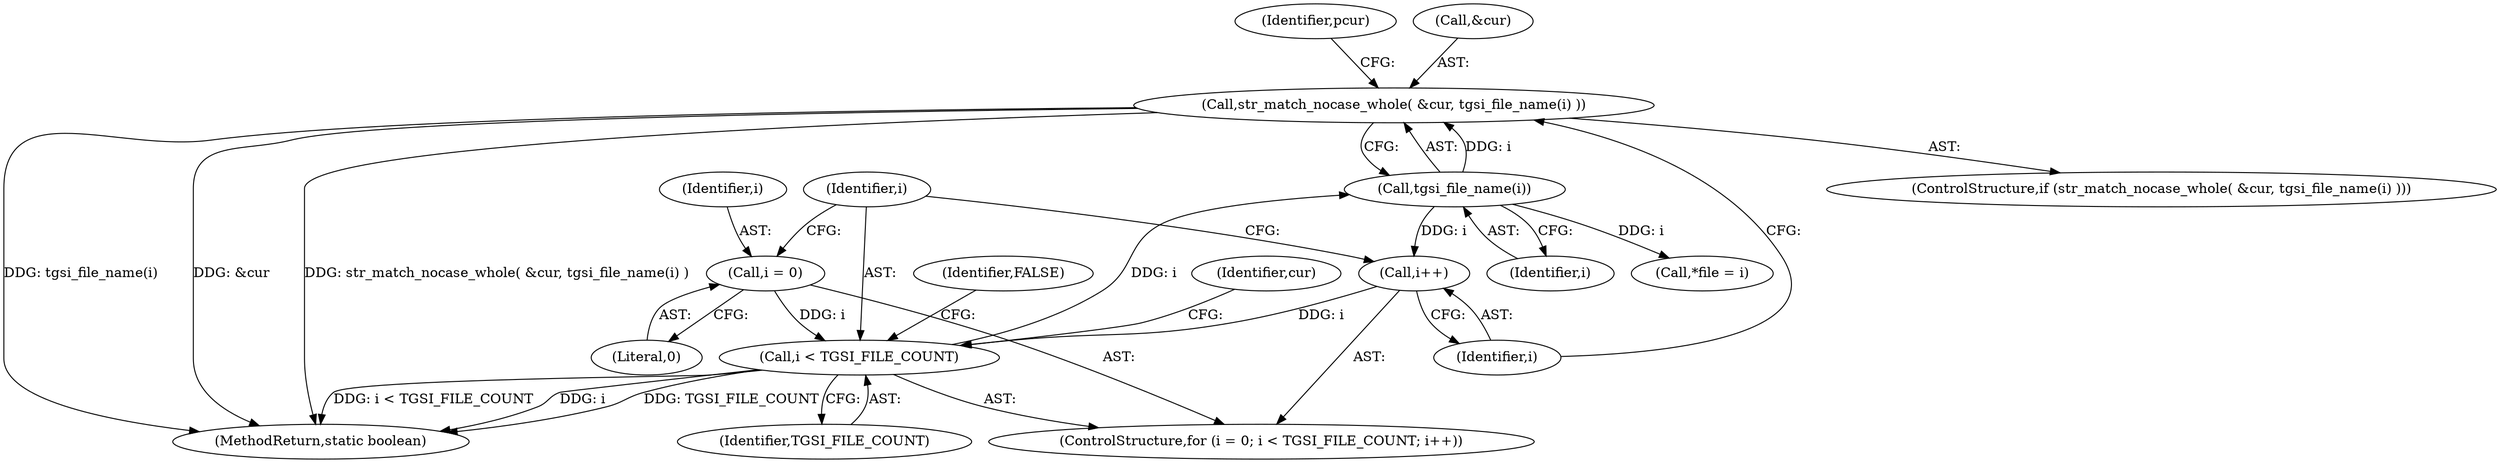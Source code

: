 digraph "0_virglrenderer_e534b51ca3c3cd25f3990589932a9ed711c59b27@pointer" {
"1000597" [label="(Call,str_match_nocase_whole( &cur, tgsi_file_name(i) ))"];
"1000600" [label="(Call,tgsi_file_name(i))"];
"1000585" [label="(Call,i < TGSI_FILE_COUNT)"];
"1000588" [label="(Call,i++)"];
"1000582" [label="(Call,i = 0)"];
"1000605" [label="(Identifier,pcur)"];
"1004155" [label="(MethodReturn,static boolean)"];
"1000601" [label="(Identifier,i)"];
"1000596" [label="(ControlStructure,if (str_match_nocase_whole( &cur, tgsi_file_name(i) )))"];
"1000588" [label="(Call,i++)"];
"1000581" [label="(ControlStructure,for (i = 0; i < TGSI_FILE_COUNT; i++))"];
"1000587" [label="(Identifier,TGSI_FILE_COUNT)"];
"1000597" [label="(Call,str_match_nocase_whole( &cur, tgsi_file_name(i) ))"];
"1000583" [label="(Identifier,i)"];
"1000593" [label="(Identifier,cur)"];
"1000598" [label="(Call,&cur)"];
"1000614" [label="(Identifier,FALSE)"];
"1000586" [label="(Identifier,i)"];
"1000589" [label="(Identifier,i)"];
"1000585" [label="(Call,i < TGSI_FILE_COUNT)"];
"1000582" [label="(Call,i = 0)"];
"1000584" [label="(Literal,0)"];
"1000600" [label="(Call,tgsi_file_name(i))"];
"1000607" [label="(Call,*file = i)"];
"1000597" -> "1000596"  [label="AST: "];
"1000597" -> "1000600"  [label="CFG: "];
"1000598" -> "1000597"  [label="AST: "];
"1000600" -> "1000597"  [label="AST: "];
"1000605" -> "1000597"  [label="CFG: "];
"1000589" -> "1000597"  [label="CFG: "];
"1000597" -> "1004155"  [label="DDG: &cur"];
"1000597" -> "1004155"  [label="DDG: str_match_nocase_whole( &cur, tgsi_file_name(i) )"];
"1000597" -> "1004155"  [label="DDG: tgsi_file_name(i)"];
"1000600" -> "1000597"  [label="DDG: i"];
"1000600" -> "1000601"  [label="CFG: "];
"1000601" -> "1000600"  [label="AST: "];
"1000600" -> "1000588"  [label="DDG: i"];
"1000585" -> "1000600"  [label="DDG: i"];
"1000600" -> "1000607"  [label="DDG: i"];
"1000585" -> "1000581"  [label="AST: "];
"1000585" -> "1000587"  [label="CFG: "];
"1000586" -> "1000585"  [label="AST: "];
"1000587" -> "1000585"  [label="AST: "];
"1000593" -> "1000585"  [label="CFG: "];
"1000614" -> "1000585"  [label="CFG: "];
"1000585" -> "1004155"  [label="DDG: i"];
"1000585" -> "1004155"  [label="DDG: TGSI_FILE_COUNT"];
"1000585" -> "1004155"  [label="DDG: i < TGSI_FILE_COUNT"];
"1000588" -> "1000585"  [label="DDG: i"];
"1000582" -> "1000585"  [label="DDG: i"];
"1000588" -> "1000581"  [label="AST: "];
"1000588" -> "1000589"  [label="CFG: "];
"1000589" -> "1000588"  [label="AST: "];
"1000586" -> "1000588"  [label="CFG: "];
"1000582" -> "1000581"  [label="AST: "];
"1000582" -> "1000584"  [label="CFG: "];
"1000583" -> "1000582"  [label="AST: "];
"1000584" -> "1000582"  [label="AST: "];
"1000586" -> "1000582"  [label="CFG: "];
}
